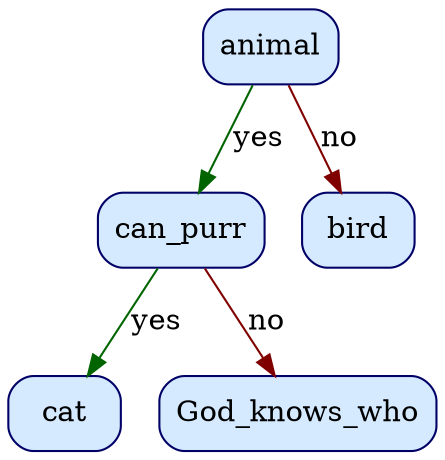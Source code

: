 digraph {
  rankdir = HR;
  node [shape = Mrecord, color = "#000066", style = filled, fillcolor = "#D5EAFF"];
  node_000001f7b32e6bb0[label = " animal "]; 
  node_000001f7b32e6bf0[label = " can_purr "]; 
  node_000001f7b32e6c30[label = " cat "]; 
  node_000001f7b32e6c70[label = " God_knows_who "]; 
  node_000001f7b32e6cb0[label = " bird "]; 
  node_000001f7b32e6bb0 -> node_000001f7b32e6bf0 [label = "yes", weight = 1, color = "#006400"];
  node_000001f7b32e6bf0 -> node_000001f7b32e6c30 [label = "yes", weight = 1, color = "#006400"];
  node_000001f7b32e6bf0 -> node_000001f7b32e6c70 [label = "no", weight = 1, color = "#800000"];
  node_000001f7b32e6bb0 -> node_000001f7b32e6cb0 [label = "no", weight = 1, color = "#800000"];
}
